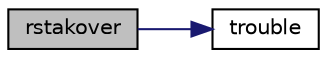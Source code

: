 digraph "rstakover"
{
  edge [fontname="Helvetica",fontsize="10",labelfontname="Helvetica",labelfontsize="10"];
  node [fontname="Helvetica",fontsize="10",shape=record];
  rankdir="LR";
  Node678 [label="rstakover",height=0.2,width=0.4,color="black", fillcolor="grey75", style="filled", fontcolor="black"];
  Node678 -> Node679 [color="midnightblue",fontsize="10",style="solid",fontname="Helvetica"];
  Node679 [label="trouble",height=0.2,width=0.4,color="black", fillcolor="white", style="filled",URL="$atlast_8c.html#a31238f4ca5fcda62013c70510f5fe7e1"];
}
